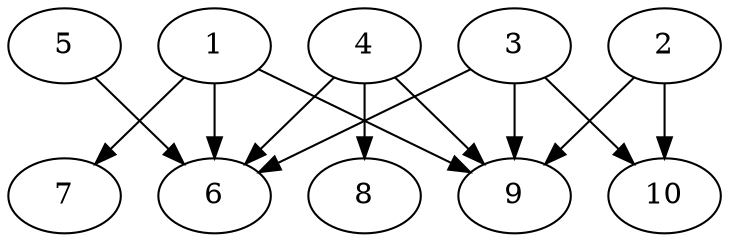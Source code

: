 // DAG automatically generated by daggen at Thu Oct  3 13:58:04 2019
// ./daggen --dot -n 10 --ccr 0.5 --fat 0.7 --regular 0.5 --density 0.9 --mindata 5242880 --maxdata 52428800 
digraph G {
  1 [size="13117440", alpha="0.04", expect_size="6558720"] 
  1 -> 6 [size ="6558720"]
  1 -> 7 [size ="6558720"]
  1 -> 9 [size ="6558720"]
  2 [size="34859008", alpha="0.07", expect_size="17429504"] 
  2 -> 9 [size ="17429504"]
  2 -> 10 [size ="17429504"]
  3 [size="48801792", alpha="0.15", expect_size="24400896"] 
  3 -> 6 [size ="24400896"]
  3 -> 9 [size ="24400896"]
  3 -> 10 [size ="24400896"]
  4 [size="26726400", alpha="0.10", expect_size="13363200"] 
  4 -> 6 [size ="13363200"]
  4 -> 8 [size ="13363200"]
  4 -> 9 [size ="13363200"]
  5 [size="51013632", alpha="0.15", expect_size="25506816"] 
  5 -> 6 [size ="25506816"]
  6 [size="85874688", alpha="0.16", expect_size="42937344"] 
  7 [size="97792000", alpha="0.15", expect_size="48896000"] 
  8 [size="25450496", alpha="0.05", expect_size="12725248"] 
  9 [size="36767744", alpha="0.08", expect_size="18383872"] 
  10 [size="84111360", alpha="0.01", expect_size="42055680"] 
}
